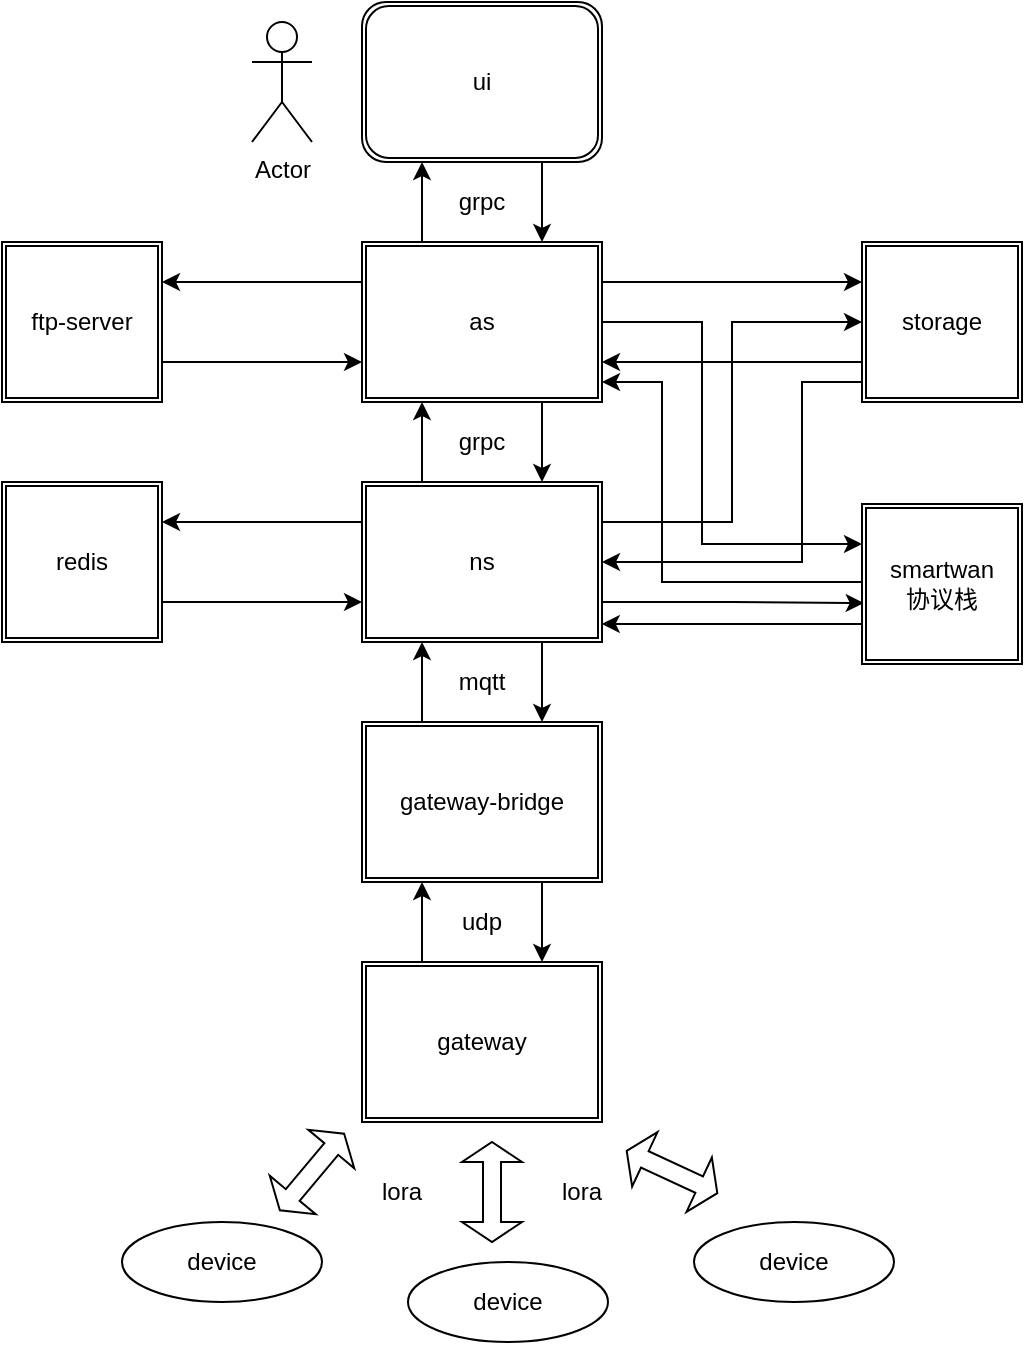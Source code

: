<mxfile version="12.2.4" pages="1"><diagram id="_ic52wVoCO_Z4z5c0v44" name="Page-1"><mxGraphModel dx="699" dy="592" grid="1" gridSize="10" guides="1" tooltips="1" connect="1" arrows="1" fold="1" page="1" pageScale="1" pageWidth="827" pageHeight="1169" background="#ffffff" math="0" shadow="0"><root><mxCell id="0"/><mxCell id="1" parent="0"/><mxCell id="9" style="edgeStyle=orthogonalEdgeStyle;rounded=0;orthogonalLoop=1;jettySize=auto;html=1;exitX=0.75;exitY=1;exitDx=0;exitDy=0;entryX=0.75;entryY=0;entryDx=0;entryDy=0;" parent="1" source="4" target="5" edge="1"><mxGeometry relative="1" as="geometry"><Array as="points"><mxPoint x="480" y="280"/><mxPoint x="480" y="280"/></Array></mxGeometry></mxCell><mxCell id="17" style="edgeStyle=orthogonalEdgeStyle;rounded=0;orthogonalLoop=1;jettySize=auto;html=1;exitX=0.25;exitY=0;exitDx=0;exitDy=0;entryX=0.25;entryY=1;entryDx=0;entryDy=0;" parent="1" source="4" target="7" edge="1"><mxGeometry relative="1" as="geometry"/></mxCell><mxCell id="37" style="edgeStyle=orthogonalEdgeStyle;rounded=0;orthogonalLoop=1;jettySize=auto;html=1;exitX=1;exitY=0.25;exitDx=0;exitDy=0;entryX=0;entryY=0.25;entryDx=0;entryDy=0;" parent="1" source="4" target="6" edge="1"><mxGeometry relative="1" as="geometry"/></mxCell><mxCell id="71" style="edgeStyle=orthogonalEdgeStyle;rounded=0;orthogonalLoop=1;jettySize=auto;html=1;exitX=0;exitY=0.25;exitDx=0;exitDy=0;entryX=1;entryY=0.25;entryDx=0;entryDy=0;fontColor=#333333;" parent="1" source="4" target="64" edge="1"><mxGeometry relative="1" as="geometry"/></mxCell><mxCell id="80" style="edgeStyle=orthogonalEdgeStyle;rounded=0;orthogonalLoop=1;jettySize=auto;html=1;exitX=1;exitY=0.5;exitDx=0;exitDy=0;entryX=0;entryY=0.25;entryDx=0;entryDy=0;" parent="1" source="4" target="77" edge="1"><mxGeometry relative="1" as="geometry"><Array as="points"><mxPoint x="560" y="220"/><mxPoint x="560" y="331"/></Array></mxGeometry></mxCell><mxCell id="4" value="as" style="shape=ext;double=1;rounded=0;whiteSpace=wrap;html=1;" parent="1" vertex="1"><mxGeometry x="390" y="180" width="120" height="80" as="geometry"/></mxCell><mxCell id="18" style="edgeStyle=orthogonalEdgeStyle;rounded=0;orthogonalLoop=1;jettySize=auto;html=1;exitX=0.25;exitY=0;exitDx=0;exitDy=0;entryX=0.25;entryY=1;entryDx=0;entryDy=0;" parent="1" source="5" target="4" edge="1"><mxGeometry relative="1" as="geometry"/></mxCell><mxCell id="25" style="edgeStyle=orthogonalEdgeStyle;rounded=0;orthogonalLoop=1;jettySize=auto;html=1;exitX=0.75;exitY=1;exitDx=0;exitDy=0;entryX=0.75;entryY=0;entryDx=0;entryDy=0;" parent="1" source="5" target="12" edge="1"><mxGeometry relative="1" as="geometry"/></mxCell><mxCell id="34" style="edgeStyle=orthogonalEdgeStyle;rounded=0;orthogonalLoop=1;jettySize=auto;html=1;exitX=0;exitY=0.25;exitDx=0;exitDy=0;entryX=1;entryY=0.25;entryDx=0;entryDy=0;" parent="1" source="5" target="20" edge="1"><mxGeometry relative="1" as="geometry"/></mxCell><mxCell id="78" style="edgeStyle=orthogonalEdgeStyle;rounded=0;orthogonalLoop=1;jettySize=auto;html=1;exitX=1;exitY=0.25;exitDx=0;exitDy=0;entryX=0;entryY=0.5;entryDx=0;entryDy=0;" parent="1" source="5" target="6" edge="1"><mxGeometry relative="1" as="geometry"/></mxCell><mxCell id="84" style="edgeStyle=orthogonalEdgeStyle;rounded=0;orthogonalLoop=1;jettySize=auto;html=1;exitX=1;exitY=0.75;exitDx=0;exitDy=0;entryX=0.011;entryY=0.619;entryDx=0;entryDy=0;entryPerimeter=0;" parent="1" source="5" target="77" edge="1"><mxGeometry relative="1" as="geometry"><Array as="points"><mxPoint x="575" y="360"/></Array></mxGeometry></mxCell><mxCell id="5" value="ns" style="shape=ext;double=1;rounded=0;whiteSpace=wrap;html=1;" parent="1" vertex="1"><mxGeometry x="390" y="300" width="120" height="80" as="geometry"/></mxCell><mxCell id="36" style="edgeStyle=orthogonalEdgeStyle;rounded=0;orthogonalLoop=1;jettySize=auto;html=1;exitX=0;exitY=0.75;exitDx=0;exitDy=0;entryX=1;entryY=0.75;entryDx=0;entryDy=0;" parent="1" source="6" target="4" edge="1"><mxGeometry relative="1" as="geometry"/></mxCell><mxCell id="86" value="" style="edgeStyle=orthogonalEdgeStyle;rounded=0;orthogonalLoop=1;jettySize=auto;html=1;entryX=1;entryY=0.5;entryDx=0;entryDy=0;" parent="1" source="6" target="5" edge="1"><mxGeometry relative="1" as="geometry"><Array as="points"><mxPoint x="610" y="250"/><mxPoint x="610" y="340"/></Array></mxGeometry></mxCell><mxCell id="6" value="storage" style="shape=ext;double=1;whiteSpace=wrap;html=1;aspect=fixed;" parent="1" vertex="1"><mxGeometry x="640" y="180" width="80" height="80" as="geometry"/></mxCell><mxCell id="16" style="edgeStyle=orthogonalEdgeStyle;rounded=0;orthogonalLoop=1;jettySize=auto;html=1;exitX=0.75;exitY=1;exitDx=0;exitDy=0;entryX=0.75;entryY=0;entryDx=0;entryDy=0;" parent="1" source="7" target="4" edge="1"><mxGeometry relative="1" as="geometry"/></mxCell><mxCell id="7" value="ui" style="shape=ext;double=1;rounded=1;whiteSpace=wrap;html=1;" parent="1" vertex="1"><mxGeometry x="390" y="60" width="120" height="80" as="geometry"/></mxCell><mxCell id="26" style="edgeStyle=orthogonalEdgeStyle;rounded=0;orthogonalLoop=1;jettySize=auto;html=1;exitX=0.25;exitY=0;exitDx=0;exitDy=0;entryX=0.25;entryY=1;entryDx=0;entryDy=0;" parent="1" source="12" target="5" edge="1"><mxGeometry relative="1" as="geometry"/></mxCell><mxCell id="28" style="edgeStyle=orthogonalEdgeStyle;rounded=0;orthogonalLoop=1;jettySize=auto;html=1;exitX=0.75;exitY=1;exitDx=0;exitDy=0;entryX=0.75;entryY=0;entryDx=0;entryDy=0;" parent="1" source="12" target="22" edge="1"><mxGeometry relative="1" as="geometry"/></mxCell><mxCell id="12" value="gateway-bridge" style="shape=ext;double=1;rounded=0;whiteSpace=wrap;html=1;" parent="1" vertex="1"><mxGeometry x="390" y="420" width="120" height="80" as="geometry"/></mxCell><mxCell id="35" style="edgeStyle=orthogonalEdgeStyle;rounded=0;orthogonalLoop=1;jettySize=auto;html=1;exitX=1;exitY=0.75;exitDx=0;exitDy=0;entryX=0;entryY=0.75;entryDx=0;entryDy=0;" parent="1" source="20" target="5" edge="1"><mxGeometry relative="1" as="geometry"/></mxCell><mxCell id="20" value="redis" style="shape=ext;double=1;whiteSpace=wrap;html=1;aspect=fixed;" parent="1" vertex="1"><mxGeometry x="210" y="300" width="80" height="80" as="geometry"/></mxCell><mxCell id="29" style="edgeStyle=orthogonalEdgeStyle;rounded=0;orthogonalLoop=1;jettySize=auto;html=1;exitX=0.25;exitY=0;exitDx=0;exitDy=0;entryX=0.25;entryY=1;entryDx=0;entryDy=0;" parent="1" source="22" target="12" edge="1"><mxGeometry relative="1" as="geometry"/></mxCell><mxCell id="22" value="gateway" style="shape=ext;double=1;rounded=0;whiteSpace=wrap;html=1;" parent="1" vertex="1"><mxGeometry x="390" y="540" width="120" height="80" as="geometry"/></mxCell><mxCell id="30" value="udp" style="text;html=1;strokeColor=none;fillColor=none;align=center;verticalAlign=middle;whiteSpace=wrap;rounded=0;" parent="1" vertex="1"><mxGeometry x="430" y="510" width="40" height="20" as="geometry"/></mxCell><mxCell id="31" value="mqtt" style="text;html=1;strokeColor=none;fillColor=none;align=center;verticalAlign=middle;whiteSpace=wrap;rounded=0;" parent="1" vertex="1"><mxGeometry x="430" y="390" width="40" height="20" as="geometry"/></mxCell><mxCell id="32" value="grpc" style="text;html=1;strokeColor=none;fillColor=none;align=center;verticalAlign=middle;whiteSpace=wrap;rounded=0;" parent="1" vertex="1"><mxGeometry x="430" y="150" width="40" height="20" as="geometry"/></mxCell><mxCell id="33" value="grpc" style="text;html=1;strokeColor=none;fillColor=none;align=center;verticalAlign=middle;whiteSpace=wrap;rounded=0;" parent="1" vertex="1"><mxGeometry x="430" y="270" width="40" height="20" as="geometry"/></mxCell><mxCell id="41" value="device" style="ellipse;whiteSpace=wrap;html=1;align=center;container=1;recursiveResize=0;treeFolding=1;treeMoving=1;" parent="1" vertex="1"><mxGeometry x="270" y="670" width="100" height="40" as="geometry"/></mxCell><mxCell id="42" value="device" style="ellipse;whiteSpace=wrap;html=1;align=center;container=1;recursiveResize=0;treeFolding=1;treeMoving=1;" parent="1" vertex="1"><mxGeometry x="413" y="690" width="100" height="40" as="geometry"/></mxCell><mxCell id="43" value="device" style="ellipse;whiteSpace=wrap;html=1;align=center;container=1;recursiveResize=0;treeFolding=1;treeMoving=1;" parent="1" vertex="1"><mxGeometry x="556" y="670" width="100" height="40" as="geometry"/></mxCell><mxCell id="44" value="" style="shape=doubleArrow;direction=south;whiteSpace=wrap;html=1;rotation=40;" parent="1" vertex="1"><mxGeometry x="350" y="620" width="30" height="50" as="geometry"/></mxCell><mxCell id="45" value="" style="shape=doubleArrow;direction=south;whiteSpace=wrap;html=1;rotation=-65;" parent="1" vertex="1"><mxGeometry x="530" y="620" width="30" height="50" as="geometry"/></mxCell><mxCell id="46" value="" style="shape=doubleArrow;direction=south;whiteSpace=wrap;html=1;rotation=0;" parent="1" vertex="1"><mxGeometry x="440" y="630" width="30" height="50" as="geometry"/></mxCell><mxCell id="52" value="lora" style="text;html=1;strokeColor=none;fillColor=none;align=center;verticalAlign=middle;whiteSpace=wrap;rounded=0;" parent="1" vertex="1"><mxGeometry x="390" y="645" width="40" height="20" as="geometry"/></mxCell><mxCell id="54" value="lora" style="text;html=1;strokeColor=none;fillColor=none;align=center;verticalAlign=middle;whiteSpace=wrap;rounded=0;" parent="1" vertex="1"><mxGeometry x="480" y="645" width="40" height="20" as="geometry"/></mxCell><mxCell id="70" style="edgeStyle=orthogonalEdgeStyle;rounded=0;orthogonalLoop=1;jettySize=auto;html=1;exitX=1;exitY=0.75;exitDx=0;exitDy=0;entryX=0;entryY=0.75;entryDx=0;entryDy=0;fontColor=#333333;" parent="1" source="64" target="4" edge="1"><mxGeometry relative="1" as="geometry"/></mxCell><mxCell id="64" value="ftp-server" style="shape=ext;double=1;whiteSpace=wrap;html=1;aspect=fixed;" parent="1" vertex="1"><mxGeometry x="210" y="180" width="80" height="80" as="geometry"/></mxCell><mxCell id="81" style="edgeStyle=orthogonalEdgeStyle;rounded=0;orthogonalLoop=1;jettySize=auto;html=1;exitX=0;exitY=0.5;exitDx=0;exitDy=0;entryX=1;entryY=0.875;entryDx=0;entryDy=0;entryPerimeter=0;" parent="1" source="77" target="4" edge="1"><mxGeometry relative="1" as="geometry"><Array as="points"><mxPoint x="540" y="350"/><mxPoint x="540" y="250"/></Array></mxGeometry></mxCell><mxCell id="85" style="edgeStyle=orthogonalEdgeStyle;rounded=0;orthogonalLoop=1;jettySize=auto;html=1;exitX=0;exitY=0.75;exitDx=0;exitDy=0;entryX=0.999;entryY=0.887;entryDx=0;entryDy=0;entryPerimeter=0;" parent="1" source="77" target="5" edge="1"><mxGeometry relative="1" as="geometry"/></mxCell><mxCell id="77" value="smartwan&lt;br&gt;协议栈" style="shape=ext;double=1;whiteSpace=wrap;html=1;aspect=fixed;" parent="1" vertex="1"><mxGeometry x="640" y="311" width="80" height="80" as="geometry"/></mxCell><mxCell id="88" value="Actor" style="shape=umlActor;verticalLabelPosition=bottom;labelBackgroundColor=#ffffff;verticalAlign=top;html=1;outlineConnect=0;" parent="1" vertex="1"><mxGeometry x="335" y="70" width="30" height="60" as="geometry"/></mxCell></root></mxGraphModel></diagram></mxfile>